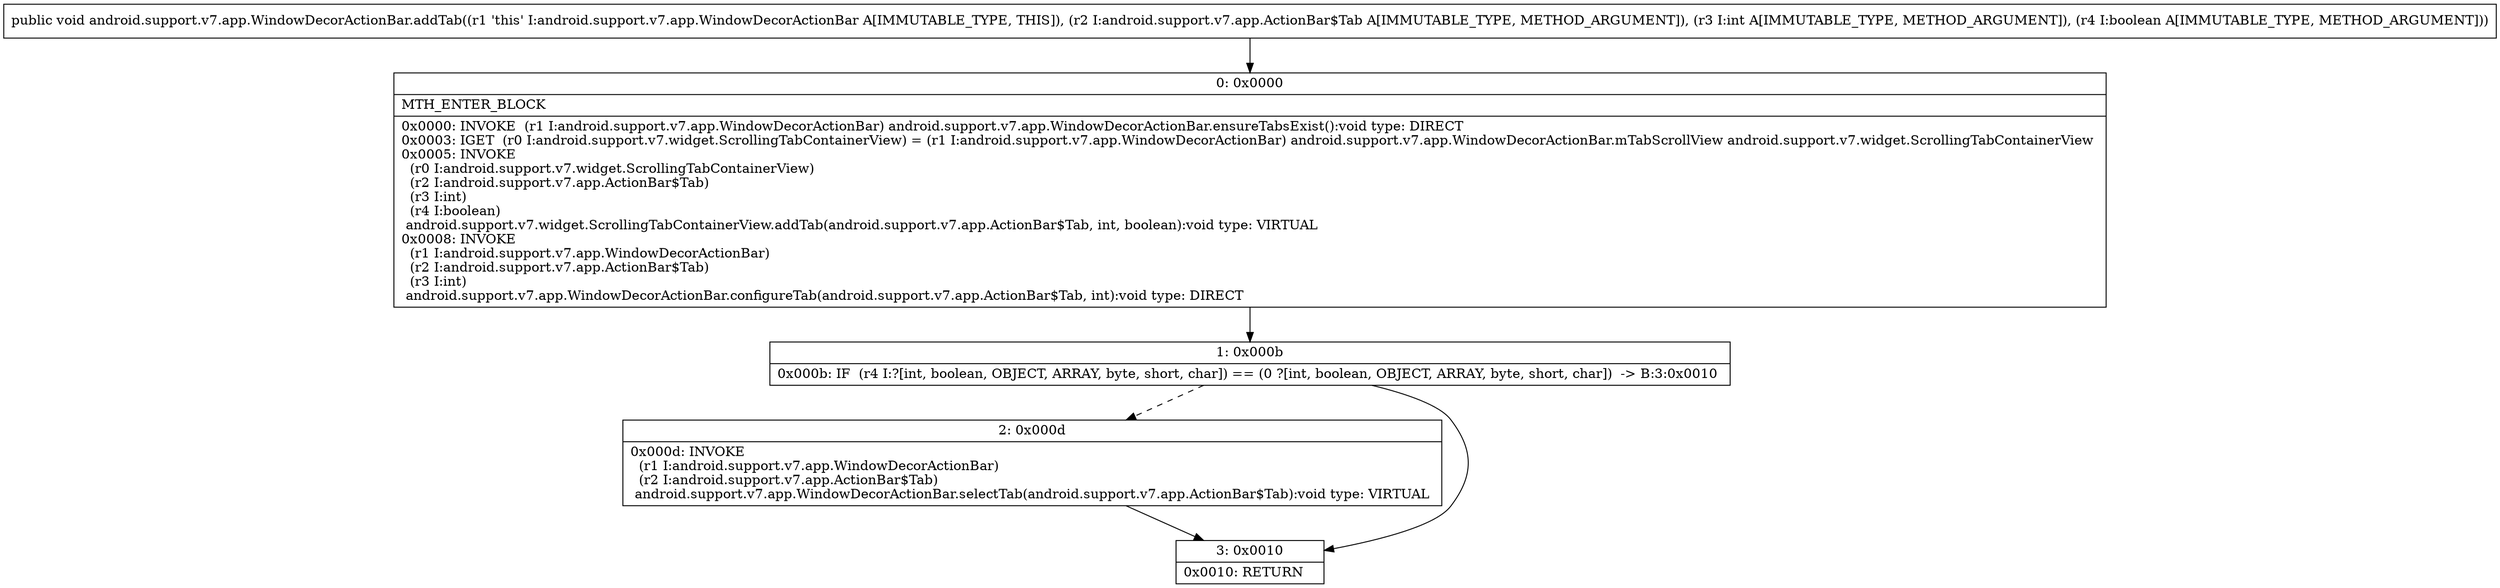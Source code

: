 digraph "CFG forandroid.support.v7.app.WindowDecorActionBar.addTab(Landroid\/support\/v7\/app\/ActionBar$Tab;IZ)V" {
Node_0 [shape=record,label="{0\:\ 0x0000|MTH_ENTER_BLOCK\l|0x0000: INVOKE  (r1 I:android.support.v7.app.WindowDecorActionBar) android.support.v7.app.WindowDecorActionBar.ensureTabsExist():void type: DIRECT \l0x0003: IGET  (r0 I:android.support.v7.widget.ScrollingTabContainerView) = (r1 I:android.support.v7.app.WindowDecorActionBar) android.support.v7.app.WindowDecorActionBar.mTabScrollView android.support.v7.widget.ScrollingTabContainerView \l0x0005: INVOKE  \l  (r0 I:android.support.v7.widget.ScrollingTabContainerView)\l  (r2 I:android.support.v7.app.ActionBar$Tab)\l  (r3 I:int)\l  (r4 I:boolean)\l android.support.v7.widget.ScrollingTabContainerView.addTab(android.support.v7.app.ActionBar$Tab, int, boolean):void type: VIRTUAL \l0x0008: INVOKE  \l  (r1 I:android.support.v7.app.WindowDecorActionBar)\l  (r2 I:android.support.v7.app.ActionBar$Tab)\l  (r3 I:int)\l android.support.v7.app.WindowDecorActionBar.configureTab(android.support.v7.app.ActionBar$Tab, int):void type: DIRECT \l}"];
Node_1 [shape=record,label="{1\:\ 0x000b|0x000b: IF  (r4 I:?[int, boolean, OBJECT, ARRAY, byte, short, char]) == (0 ?[int, boolean, OBJECT, ARRAY, byte, short, char])  \-\> B:3:0x0010 \l}"];
Node_2 [shape=record,label="{2\:\ 0x000d|0x000d: INVOKE  \l  (r1 I:android.support.v7.app.WindowDecorActionBar)\l  (r2 I:android.support.v7.app.ActionBar$Tab)\l android.support.v7.app.WindowDecorActionBar.selectTab(android.support.v7.app.ActionBar$Tab):void type: VIRTUAL \l}"];
Node_3 [shape=record,label="{3\:\ 0x0010|0x0010: RETURN   \l}"];
MethodNode[shape=record,label="{public void android.support.v7.app.WindowDecorActionBar.addTab((r1 'this' I:android.support.v7.app.WindowDecorActionBar A[IMMUTABLE_TYPE, THIS]), (r2 I:android.support.v7.app.ActionBar$Tab A[IMMUTABLE_TYPE, METHOD_ARGUMENT]), (r3 I:int A[IMMUTABLE_TYPE, METHOD_ARGUMENT]), (r4 I:boolean A[IMMUTABLE_TYPE, METHOD_ARGUMENT])) }"];
MethodNode -> Node_0;
Node_0 -> Node_1;
Node_1 -> Node_2[style=dashed];
Node_1 -> Node_3;
Node_2 -> Node_3;
}

